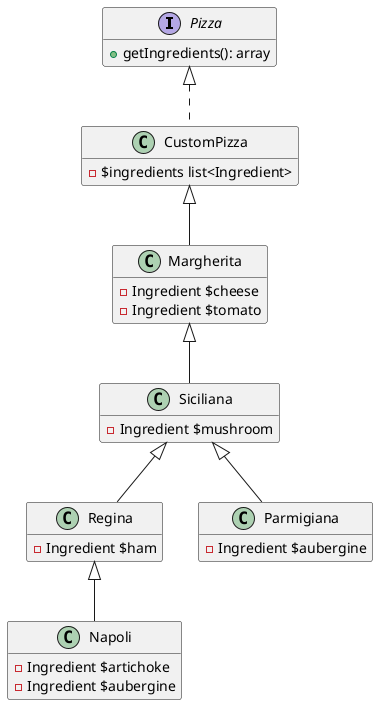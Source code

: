 @startuml

hide empty members
skinparam BackgroundColor transparent

interface Pizza {
    + getIngredients(): array
}

class CustomPizza implements Pizza {
    - $ingredients list<Ingredient>
}

class Margherita extends CustomPizza {
    - Ingredient $cheese
    - Ingredient $tomato
}

class Siciliana extends Margherita {
    - Ingredient $mushroom
}

class Regina extends Siciliana {
    - Ingredient $ham
}

class Parmigiana extends Siciliana {
    - Ingredient $aubergine
}

class Napoli extends Regina {
    - Ingredient $artichoke
    - Ingredient $aubergine
}

@enduml
